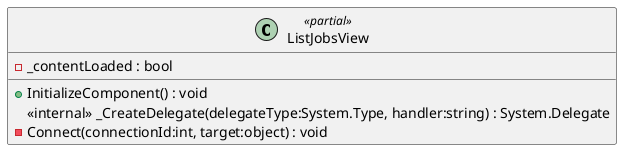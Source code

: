 @startuml
class ListJobsView <<partial>> {
    - _contentLoaded : bool
    + InitializeComponent() : void
    <<internal>> _CreateDelegate(delegateType:System.Type, handler:string) : System.Delegate
    - Connect(connectionId:int, target:object) : void
}
@enduml
